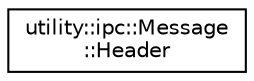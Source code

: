 digraph "Graphical Class Hierarchy"
{
 // LATEX_PDF_SIZE
  edge [fontname="Helvetica",fontsize="10",labelfontname="Helvetica",labelfontsize="10"];
  node [fontname="Helvetica",fontsize="10",shape=record];
  rankdir="LR";
  Node0 [label="utility::ipc::Message\l::Header",height=0.2,width=0.4,color="black", fillcolor="white", style="filled",URL="$structutility_1_1ipc_1_1Message_1_1Header.html",tooltip=" "];
}
